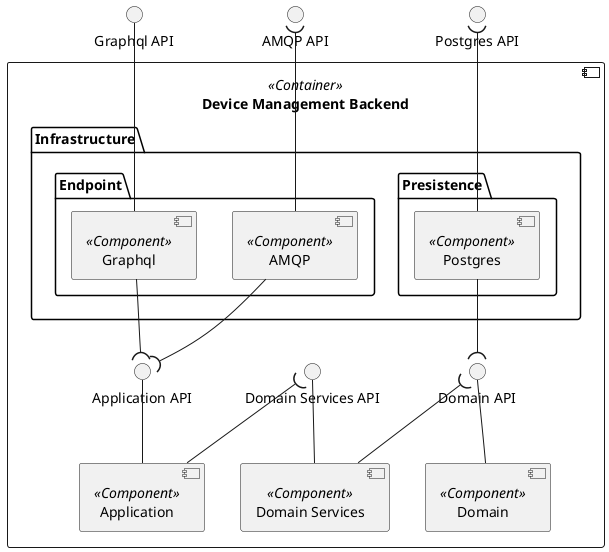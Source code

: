 @startuml device-management-backend

interface "Graphql API" as GRAPH_API
interface "AMQP API" as AMQP_API

interface "Postgres API" as POSTG_API

component "Device Management Backend" <<Container>> {
    component "Application" as APP <<Component>>
    component "Domain" as DOM <<Component>>
    component "Domain Services" as DOM_SERV <<Component>>
    folder "Infrastructure" as INFRA {
        folder "Presistence" as PERSIST {
            component "Postgres" as POSTG <<Component>>
        }
        folder "Endpoint" as ENDPOINT {
            component "Graphql" as GRAPH <<Component>>
            component "AMQP" as AMQP <<Component>>
        }
    }

    interface "Application API" as APP_API
    interface "Domain API" as DOM_API
    interface "Domain Services API" as DOM_SERV_API

    GRAPH_API -- GRAPH
    DOM_API -- DOM
    DOM_SERV_API -- DOM_SERV

    POSTG_API )-- POSTG
    AMQP_API )-- AMQP
    APP_API -- APP

    AMQP --( APP_API
    POSTG --( DOM_API
    GRAPH --( APP_API
    ' APP --( DOM_SERV_API
    DOM_SERV_API )-- APP
    DOM_API )-- DOM_SERV
    'DOM_SERV --( DOM_API
}

@enduml
